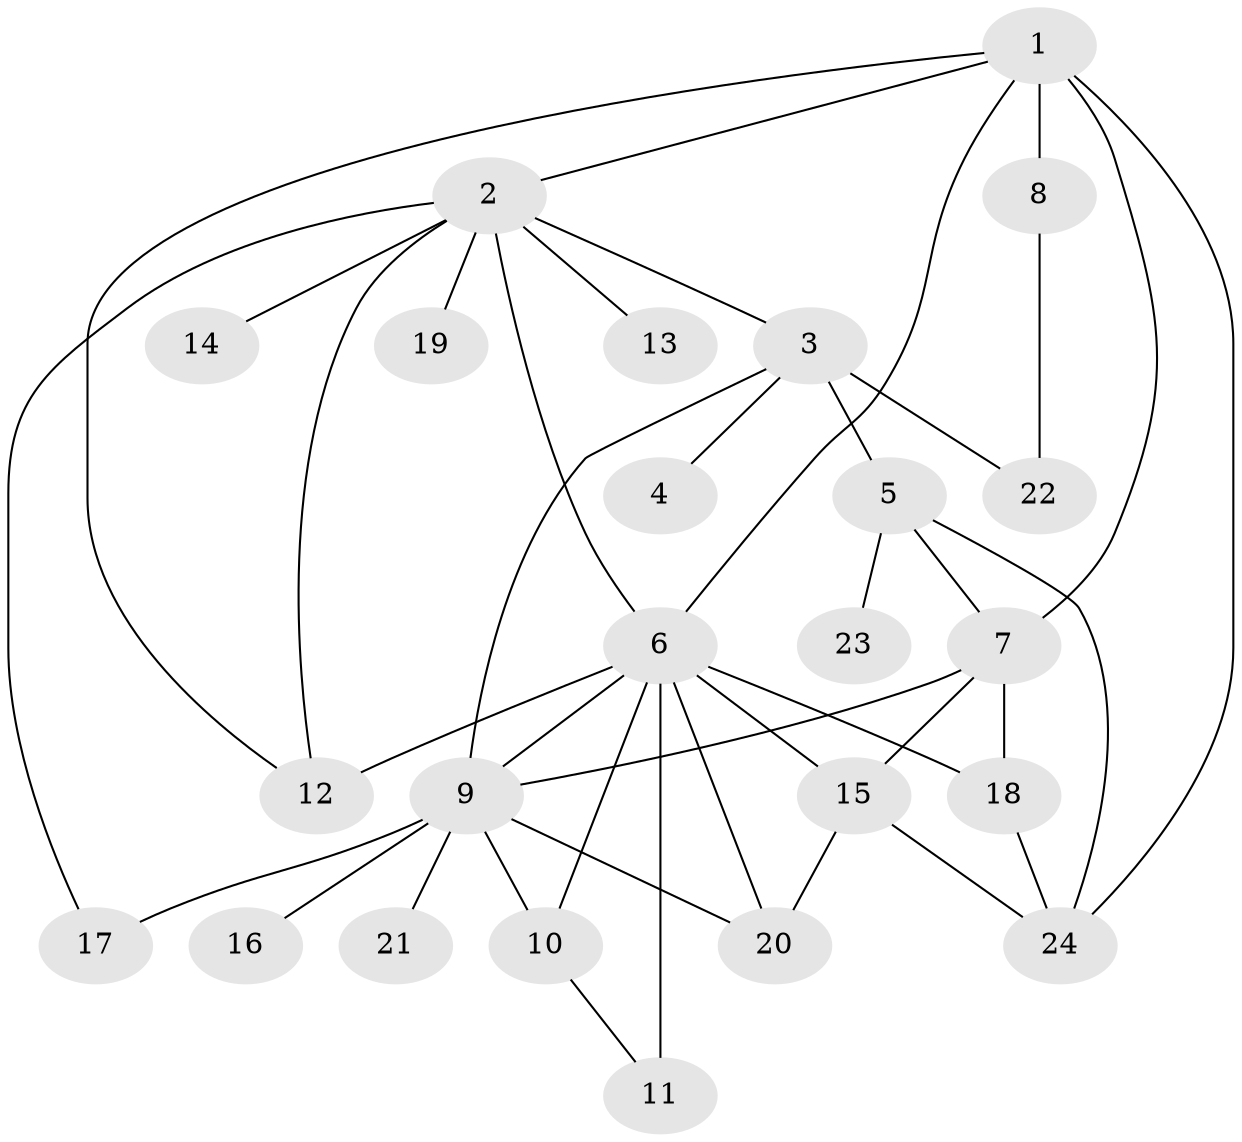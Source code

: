 // original degree distribution, {12: 0.02702702702702703, 11: 0.02702702702702703, 3: 0.10810810810810811, 1: 0.527027027027027, 18: 0.013513513513513514, 5: 0.013513513513513514, 2: 0.24324324324324326, 8: 0.013513513513513514, 4: 0.013513513513513514, 6: 0.013513513513513514}
// Generated by graph-tools (version 1.1) at 2025/50/03/04/25 22:50:08]
// undirected, 24 vertices, 40 edges
graph export_dot {
  node [color=gray90,style=filled];
  1;
  2;
  3;
  4;
  5;
  6;
  7;
  8;
  9;
  10;
  11;
  12;
  13;
  14;
  15;
  16;
  17;
  18;
  19;
  20;
  21;
  22;
  23;
  24;
  1 -- 2 [weight=1.0];
  1 -- 6 [weight=1.0];
  1 -- 7 [weight=1.0];
  1 -- 8 [weight=6.0];
  1 -- 12 [weight=1.0];
  1 -- 24 [weight=1.0];
  2 -- 3 [weight=1.0];
  2 -- 6 [weight=1.0];
  2 -- 12 [weight=1.0];
  2 -- 13 [weight=1.0];
  2 -- 14 [weight=1.0];
  2 -- 17 [weight=1.0];
  2 -- 19 [weight=1.0];
  3 -- 4 [weight=1.0];
  3 -- 5 [weight=6.0];
  3 -- 9 [weight=1.0];
  3 -- 22 [weight=1.0];
  5 -- 7 [weight=1.0];
  5 -- 23 [weight=1.0];
  5 -- 24 [weight=1.0];
  6 -- 9 [weight=1.0];
  6 -- 10 [weight=1.0];
  6 -- 11 [weight=7.0];
  6 -- 12 [weight=1.0];
  6 -- 15 [weight=1.0];
  6 -- 18 [weight=2.0];
  6 -- 20 [weight=1.0];
  7 -- 9 [weight=2.0];
  7 -- 15 [weight=1.0];
  7 -- 18 [weight=3.0];
  8 -- 22 [weight=1.0];
  9 -- 10 [weight=1.0];
  9 -- 16 [weight=1.0];
  9 -- 17 [weight=3.0];
  9 -- 20 [weight=1.0];
  9 -- 21 [weight=1.0];
  10 -- 11 [weight=1.0];
  15 -- 20 [weight=1.0];
  15 -- 24 [weight=1.0];
  18 -- 24 [weight=1.0];
}
